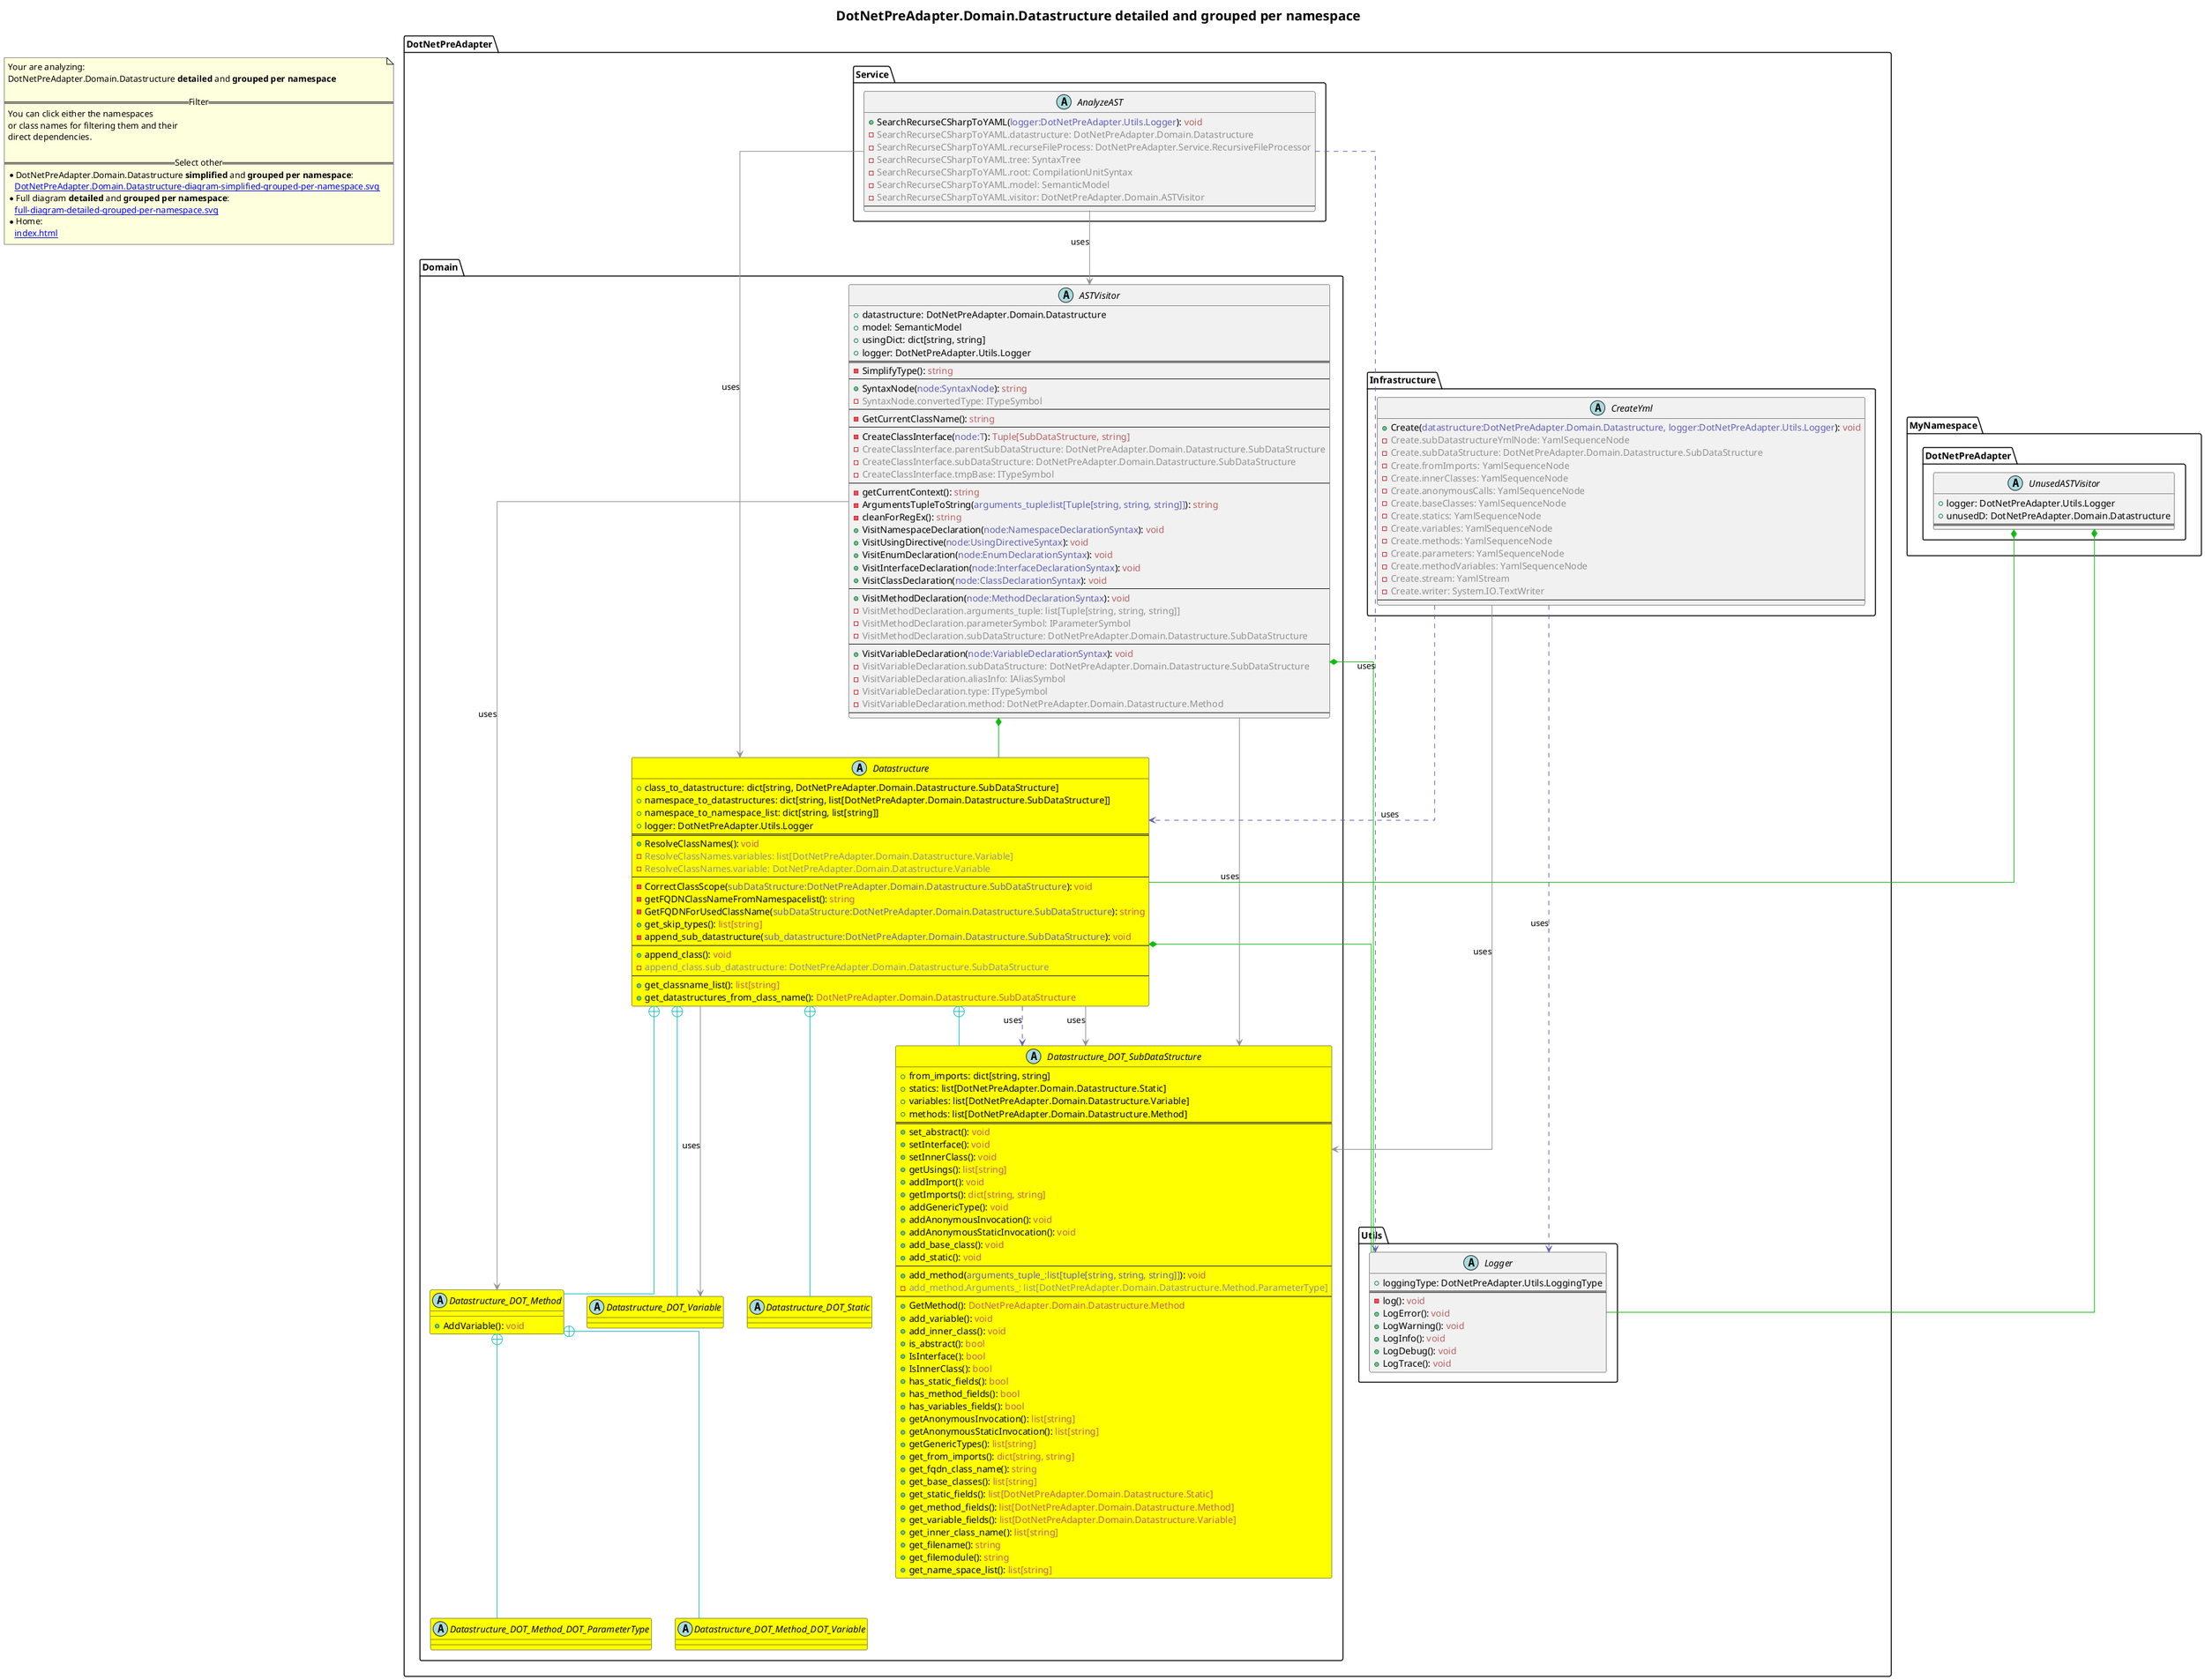 @startuml
skinparam linetype ortho
title <size:20>DotNetPreAdapter.Domain.Datastructure **detailed** and **grouped per namespace**</size>
note "Your are analyzing:\nDotNetPreAdapter.Domain.Datastructure **detailed** and **grouped per namespace**\n\n==Filter==\nYou can click either the namespaces \nor class names for filtering them and their\ndirect dependencies.\n\n==Select other==\n* DotNetPreAdapter.Domain.Datastructure **simplified** and **grouped per namespace**:\n   [[DotNetPreAdapter.Domain.Datastructure-diagram-simplified-grouped-per-namespace.svg]]\n* Full diagram **detailed** and **grouped per namespace**:\n   [[full-diagram-detailed-grouped-per-namespace.svg]]\n* Home:\n   [[index.html]]" as FloatingNote
namespace DotNetPreAdapter [[DotNetPreAdapter-diagram-detailed-grouped-per-namespace.svg]] {
namespace DotNetPreAdapter.Domain [[DotNetPreAdapter.Domain-diagram-detailed-grouped-per-namespace.svg]] {
  abstract class DotNetPreAdapter.Domain.Datastructure [[DotNetPreAdapter.Domain.Datastructure-diagram-detailed-grouped-per-namespace.svg]] #yellow {
    + class_to_datastructure: dict[string, DotNetPreAdapter.Domain.Datastructure.SubDataStructure]
    + namespace_to_datastructures: dict[string, list[DotNetPreAdapter.Domain.Datastructure.SubDataStructure]]
    + namespace_to_namespace_list: dict[string, list[string]]
    + logger: DotNetPreAdapter.Utils.Logger
==
    + ResolveClassNames(<font color="6060BB"></font>): <font color="BB6060">void</font>
    - <font color="909090">ResolveClassNames.variables: list[DotNetPreAdapter.Domain.Datastructure.Variable]</font>
    - <font color="909090">ResolveClassNames.variable: DotNetPreAdapter.Domain.Datastructure.Variable</font>
--
    - CorrectClassScope(<font color="6060BB">subDataStructure:DotNetPreAdapter.Domain.Datastructure.SubDataStructure</font>): <font color="BB6060">void</font>
    - getFQDNClassNameFromNamespacelist(<font color="6060BB"></font>): <font color="BB6060">string</font>
    - GetFQDNForUsedClassName(<font color="6060BB">subDataStructure:DotNetPreAdapter.Domain.Datastructure.SubDataStructure</font>): <font color="BB6060">string</font>
    + get_skip_types(<font color="6060BB"></font>): <font color="BB6060">list[string]</font>
    - append_sub_datastructure(<font color="6060BB">sub_datastructure:DotNetPreAdapter.Domain.Datastructure.SubDataStructure</font>): <font color="BB6060">void</font>
--
    + append_class(<font color="6060BB"></font>): <font color="BB6060">void</font>
    - <font color="909090">append_class.sub_datastructure: DotNetPreAdapter.Domain.Datastructure.SubDataStructure</font>
--
    + get_classname_list(<font color="6060BB"></font>): <font color="BB6060">list[string]</font>
    + get_datastructures_from_class_name(<font color="6060BB"></font>): <font color="BB6060">DotNetPreAdapter.Domain.Datastructure.SubDataStructure</font>
  }
  abstract class DotNetPreAdapter.Domain.Datastructure_DOT_Variable [[DotNetPreAdapter.Domain.Datastructure.Variable-diagram-detailed-grouped-per-namespace.svg]] #yellow {
  }
  abstract class DotNetPreAdapter.Domain.Datastructure_DOT_SubDataStructure [[DotNetPreAdapter.Domain.Datastructure.SubDataStructure-diagram-detailed-grouped-per-namespace.svg]] #yellow {
    + from_imports: dict[string, string]
    + statics: list[DotNetPreAdapter.Domain.Datastructure.Static]
    + variables: list[DotNetPreAdapter.Domain.Datastructure.Variable]
    + methods: list[DotNetPreAdapter.Domain.Datastructure.Method]
==
    + set_abstract(<font color="6060BB"></font>): <font color="BB6060">void</font>
    + setInterface(<font color="6060BB"></font>): <font color="BB6060">void</font>
    + setInnerClass(<font color="6060BB"></font>): <font color="BB6060">void</font>
    + getUsings(<font color="6060BB"></font>): <font color="BB6060">list[string]</font>
    + addImport(<font color="6060BB"></font>): <font color="BB6060">void</font>
    + getImports(<font color="6060BB"></font>): <font color="BB6060">dict[string, string]</font>
    + addGenericType(<font color="6060BB"></font>): <font color="BB6060">void</font>
    + addAnonymousInvocation(<font color="6060BB"></font>): <font color="BB6060">void</font>
    + addAnonymousStaticInvocation(<font color="6060BB"></font>): <font color="BB6060">void</font>
    + add_base_class(<font color="6060BB"></font>): <font color="BB6060">void</font>
    + add_static(<font color="6060BB"></font>): <font color="BB6060">void</font>
--
    + add_method(<font color="6060BB">arguments_tuple_:list[tuple[string, string, string]]</font>): <font color="BB6060">void</font>
    - <font color="909090">add_method.Arguments_: list[DotNetPreAdapter.Domain.Datastructure.Method.ParameterType]</font>
--
    + GetMethod(<font color="6060BB"></font>): <font color="BB6060">DotNetPreAdapter.Domain.Datastructure.Method</font>
    + add_variable(<font color="6060BB"></font>): <font color="BB6060">void</font>
    + add_inner_class(<font color="6060BB"></font>): <font color="BB6060">void</font>
    + is_abstract(<font color="6060BB"></font>): <font color="BB6060">bool</font>
    + IsInterface(<font color="6060BB"></font>): <font color="BB6060">bool</font>
    + IsInnerClass(<font color="6060BB"></font>): <font color="BB6060">bool</font>
    + has_static_fields(<font color="6060BB"></font>): <font color="BB6060">bool</font>
    + has_method_fields(<font color="6060BB"></font>): <font color="BB6060">bool</font>
    + has_variables_fields(<font color="6060BB"></font>): <font color="BB6060">bool</font>
    + getAnonymousInvocation(<font color="6060BB"></font>): <font color="BB6060">list[string]</font>
    + getAnonymousStaticInvocation(<font color="6060BB"></font>): <font color="BB6060">list[string]</font>
    + getGenericTypes(<font color="6060BB"></font>): <font color="BB6060">list[string]</font>
    + get_from_imports(<font color="6060BB"></font>): <font color="BB6060">dict[string, string]</font>
    + get_fqdn_class_name(<font color="6060BB"></font>): <font color="BB6060">string</font>
    + get_base_classes(<font color="6060BB"></font>): <font color="BB6060">list[string]</font>
    + get_static_fields(<font color="6060BB"></font>): <font color="BB6060">list[DotNetPreAdapter.Domain.Datastructure.Static]</font>
    + get_method_fields(<font color="6060BB"></font>): <font color="BB6060">list[DotNetPreAdapter.Domain.Datastructure.Method]</font>
    + get_variable_fields(<font color="6060BB"></font>): <font color="BB6060">list[DotNetPreAdapter.Domain.Datastructure.Variable]</font>
    + get_inner_class_name(<font color="6060BB"></font>): <font color="BB6060">list[string]</font>
    + get_filename(<font color="6060BB"></font>): <font color="BB6060">string</font>
    + get_filemodule(<font color="6060BB"></font>): <font color="BB6060">string</font>
    + get_name_space_list(<font color="6060BB"></font>): <font color="BB6060">list[string]</font>
  }
  abstract class DotNetPreAdapter.Domain.Datastructure_DOT_Method [[DotNetPreAdapter.Domain.Datastructure.Method-diagram-detailed-grouped-per-namespace.svg]] #yellow {
    + AddVariable(<font color="6060BB"></font>): <font color="BB6060">void</font>
  }
  abstract class DotNetPreAdapter.Domain.Datastructure_DOT_Static [[DotNetPreAdapter.Domain.Datastructure.Static-diagram-detailed-grouped-per-namespace.svg]] #yellow {
  }
  abstract class DotNetPreAdapter.Domain.Datastructure_DOT_Method_DOT_ParameterType [[DotNetPreAdapter.Domain.Datastructure.Method.ParameterType-diagram-detailed-grouped-per-namespace.svg]] #yellow {
  }
  abstract class DotNetPreAdapter.Domain.Datastructure_DOT_Method_DOT_Variable [[DotNetPreAdapter.Domain.Datastructure.Method.Variable-diagram-detailed-grouped-per-namespace.svg]] #yellow {
  }
  abstract class DotNetPreAdapter.Domain.ASTVisitor [[DotNetPreAdapter.Domain.ASTVisitor-diagram-detailed-grouped-per-namespace.svg]]  {
    + datastructure: DotNetPreAdapter.Domain.Datastructure
    + model: SemanticModel
    + usingDict: dict[string, string]
    + logger: DotNetPreAdapter.Utils.Logger
==
    - SimplifyType(<font color="6060BB"></font>): <font color="BB6060">string</font>
--
    + SyntaxNode(<font color="6060BB">node:SyntaxNode</font>): <font color="BB6060">string</font>
    - <font color="909090">SyntaxNode.convertedType: ITypeSymbol</font>
--
    - GetCurrentClassName(<font color="6060BB"></font>): <font color="BB6060">string</font>
--
    - CreateClassInterface(<font color="6060BB">node:T</font>): <font color="BB6060">Tuple[SubDataStructure, string]</font>
    - <font color="909090">CreateClassInterface.parentSubDataStructure: DotNetPreAdapter.Domain.Datastructure.SubDataStructure</font>
    - <font color="909090">CreateClassInterface.subDataStructure: DotNetPreAdapter.Domain.Datastructure.SubDataStructure</font>
    - <font color="909090">CreateClassInterface.tmpBase: ITypeSymbol</font>
--
    - getCurrentContext(<font color="6060BB"></font>): <font color="BB6060">string</font>
    - ArgumentsTupleToString(<font color="6060BB">arguments_tuple:list[Tuple[string, string, string]]</font>): <font color="BB6060">string</font>
    - cleanForRegEx(<font color="6060BB"></font>): <font color="BB6060">string</font>
    + VisitNamespaceDeclaration(<font color="6060BB">node:NamespaceDeclarationSyntax</font>): <font color="BB6060">void</font>
    + VisitUsingDirective(<font color="6060BB">node:UsingDirectiveSyntax</font>): <font color="BB6060">void</font>
    + VisitEnumDeclaration(<font color="6060BB">node:EnumDeclarationSyntax</font>): <font color="BB6060">void</font>
    + VisitInterfaceDeclaration(<font color="6060BB">node:InterfaceDeclarationSyntax</font>): <font color="BB6060">void</font>
    + VisitClassDeclaration(<font color="6060BB">node:ClassDeclarationSyntax</font>): <font color="BB6060">void</font>
--
    + VisitMethodDeclaration(<font color="6060BB">node:MethodDeclarationSyntax</font>): <font color="BB6060">void</font>
    - <font color="909090">VisitMethodDeclaration.arguments_tuple: list[Tuple[string, string, string]]</font>
    - <font color="909090">VisitMethodDeclaration.parameterSymbol: IParameterSymbol</font>
    - <font color="909090">VisitMethodDeclaration.subDataStructure: DotNetPreAdapter.Domain.Datastructure.SubDataStructure</font>
--
    + VisitVariableDeclaration(<font color="6060BB">node:VariableDeclarationSyntax</font>): <font color="BB6060">void</font>
    - <font color="909090">VisitVariableDeclaration.subDataStructure: DotNetPreAdapter.Domain.Datastructure.SubDataStructure</font>
    - <font color="909090">VisitVariableDeclaration.aliasInfo: IAliasSymbol</font>
    - <font color="909090">VisitVariableDeclaration.type: ITypeSymbol</font>
    - <font color="909090">VisitVariableDeclaration.method: DotNetPreAdapter.Domain.Datastructure.Method</font>
--
  }
'Compared namespace DotNetPreAdapter.Domain [[DotNetPreAdapter.Domain-diagram-detailed-grouped-per-namespace.svg]] { with last element of   }
' Closing all previous_sub_namespace_list namespace None because file analysis is finished.
' Closing namespace Domain
}
' Closing namespace DotNetPreAdapter
}
namespace DotNetPreAdapter [[DotNetPreAdapter-diagram-detailed-grouped-per-namespace.svg]] {
namespace DotNetPreAdapter.Infrastructure [[DotNetPreAdapter.Infrastructure-diagram-detailed-grouped-per-namespace.svg]] {
  abstract class DotNetPreAdapter.Infrastructure.CreateYml [[DotNetPreAdapter.Infrastructure.CreateYml-diagram-detailed-grouped-per-namespace.svg]]  {
    + Create(<font color="6060BB">datastructure:DotNetPreAdapter.Domain.Datastructure, logger:DotNetPreAdapter.Utils.Logger</font>): <font color="BB6060">void</font>
    - <font color="909090">Create.subDatastructureYmlNode: YamlSequenceNode</font>
    - <font color="909090">Create.subDataStructure: DotNetPreAdapter.Domain.Datastructure.SubDataStructure</font>
    - <font color="909090">Create.fromImports: YamlSequenceNode</font>
    - <font color="909090">Create.innerClasses: YamlSequenceNode</font>
    - <font color="909090">Create.anonymousCalls: YamlSequenceNode</font>
    - <font color="909090">Create.baseClasses: YamlSequenceNode</font>
    - <font color="909090">Create.statics: YamlSequenceNode</font>
    - <font color="909090">Create.variables: YamlSequenceNode</font>
    - <font color="909090">Create.methods: YamlSequenceNode</font>
    - <font color="909090">Create.parameters: YamlSequenceNode</font>
    - <font color="909090">Create.methodVariables: YamlSequenceNode</font>
    - <font color="909090">Create.stream: YamlStream</font>
    - <font color="909090">Create.writer: System.IO.TextWriter</font>
--
  }
'Compared namespace DotNetPreAdapter.Infrastructure [[DotNetPreAdapter.Infrastructure-diagram-detailed-grouped-per-namespace.svg]] { with last element of   }
' Closing all previous_sub_namespace_list namespace None because file analysis is finished.
' Closing namespace Infrastructure
}
' Closing namespace DotNetPreAdapter
}
namespace DotNetPreAdapter [[DotNetPreAdapter-diagram-detailed-grouped-per-namespace.svg]] {
namespace DotNetPreAdapter.Service [[DotNetPreAdapter.Service-diagram-detailed-grouped-per-namespace.svg]] {
  abstract class DotNetPreAdapter.Service.AnalyzeAST [[DotNetPreAdapter.Service.AnalyzeAST-diagram-detailed-grouped-per-namespace.svg]]  {
    + SearchRecurseCSharpToYAML(<font color="6060BB">logger:DotNetPreAdapter.Utils.Logger</font>): <font color="BB6060">void</font>
    - <font color="909090">SearchRecurseCSharpToYAML.datastructure: DotNetPreAdapter.Domain.Datastructure</font>
    - <font color="909090">SearchRecurseCSharpToYAML.recurseFileProcess: DotNetPreAdapter.Service.RecursiveFileProcessor</font>
    - <font color="909090">SearchRecurseCSharpToYAML.tree: SyntaxTree</font>
    - <font color="909090">SearchRecurseCSharpToYAML.root: CompilationUnitSyntax</font>
    - <font color="909090">SearchRecurseCSharpToYAML.model: SemanticModel</font>
    - <font color="909090">SearchRecurseCSharpToYAML.visitor: DotNetPreAdapter.Domain.ASTVisitor</font>
--
  }
'Compared namespace DotNetPreAdapter.Service [[DotNetPreAdapter.Service-diagram-detailed-grouped-per-namespace.svg]] { with last element of   }
' Closing all previous_sub_namespace_list namespace None because file analysis is finished.
' Closing namespace Service
}
' Closing namespace DotNetPreAdapter
}
namespace DotNetPreAdapter [[DotNetPreAdapter-diagram-detailed-grouped-per-namespace.svg]] {
namespace DotNetPreAdapter.Utils [[DotNetPreAdapter.Utils-diagram-detailed-grouped-per-namespace.svg]] {
  abstract class DotNetPreAdapter.Utils.Logger [[DotNetPreAdapter.Utils.Logger-diagram-detailed-grouped-per-namespace.svg]]  {
    + loggingType: DotNetPreAdapter.Utils.LoggingType
==
    - log(<font color="6060BB"></font>): <font color="BB6060">void</font>
    + LogError(<font color="6060BB"></font>): <font color="BB6060">void</font>
    + LogWarning(<font color="6060BB"></font>): <font color="BB6060">void</font>
    + LogInfo(<font color="6060BB"></font>): <font color="BB6060">void</font>
    + LogDebug(<font color="6060BB"></font>): <font color="BB6060">void</font>
    + LogTrace(<font color="6060BB"></font>): <font color="BB6060">void</font>
  }
'Compared namespace DotNetPreAdapter.Utils [[DotNetPreAdapter.Utils-diagram-detailed-grouped-per-namespace.svg]] { with last element of   }
' Closing all previous_sub_namespace_list namespace None because file analysis is finished.
' Closing namespace Utils
}
' Closing namespace DotNetPreAdapter
}
namespace MyNamespace [[MyNamespace-diagram-detailed-grouped-per-namespace.svg]] {
namespace MyNamespace.DotNetPreAdapter [[MyNamespace.DotNetPreAdapter-diagram-detailed-grouped-per-namespace.svg]] {
  abstract class MyNamespace.DotNetPreAdapter.UnusedASTVisitor [[MyNamespace.DotNetPreAdapter.UnusedASTVisitor-diagram-detailed-grouped-per-namespace.svg]]  {
    + logger: DotNetPreAdapter.Utils.Logger
    + unusedD: DotNetPreAdapter.Domain.Datastructure
==
  }
'Compared namespace MyNamespace.DotNetPreAdapter [[MyNamespace.DotNetPreAdapter-diagram-detailed-grouped-per-namespace.svg]] { with last element of   }
' Closing all previous_sub_namespace_list namespace None because file analysis is finished.
' Closing namespace DotNetPreAdapter
}
' Closing namespace MyNamespace
}
 ' *************************************** 
 ' *************************************** 
 ' *************************************** 
' Class relations extracted from namespace:
' DotNetPreAdapter.Domain
DotNetPreAdapter.Domain.Datastructure +-[#10BBBB]- DotNetPreAdapter.Domain.Datastructure_DOT_Method 
DotNetPreAdapter.Domain.Datastructure +-[#10BBBB]- DotNetPreAdapter.Domain.Datastructure_DOT_Static 
DotNetPreAdapter.Domain.Datastructure +-[#10BBBB]- DotNetPreAdapter.Domain.Datastructure_DOT_Variable 
DotNetPreAdapter.Domain.Datastructure +-[#10BBBB]- DotNetPreAdapter.Domain.Datastructure_DOT_SubDataStructure 
DotNetPreAdapter.Domain.Datastructure *-[#10BB10]- DotNetPreAdapter.Utils.Logger 
DotNetPreAdapter.Domain.Datastructure -[#909090]-> DotNetPreAdapter.Domain.Datastructure_DOT_Variable  : uses 
DotNetPreAdapter.Domain.Datastructure .[#6060BB].> DotNetPreAdapter.Domain.Datastructure_DOT_SubDataStructure  : uses 
DotNetPreAdapter.Domain.Datastructure -[#909090]-> DotNetPreAdapter.Domain.Datastructure_DOT_SubDataStructure  : uses 
DotNetPreAdapter.Domain.Datastructure.SubDataStructure .[#6060BB].> DotNetPreAdapter.Domain.Datastructure_DOT_Method  : uses 
DotNetPreAdapter.Domain.Datastructure_DOT_Method +-[#10BBBB]- DotNetPreAdapter.Domain.Datastructure_DOT_Method_DOT_ParameterType 
DotNetPreAdapter.Domain.Datastructure_DOT_Method +-[#10BBBB]- DotNetPreAdapter.Domain.Datastructure_DOT_Method_DOT_Variable 
DotNetPreAdapter.Domain.ASTVisitor *-[#10BB10]- DotNetPreAdapter.Domain.Datastructure 
DotNetPreAdapter.Domain.ASTVisitor *-[#10BB10]- DotNetPreAdapter.Utils.Logger 
DotNetPreAdapter.Domain.ASTVisitor -[#909090]-> DotNetPreAdapter.Domain.Datastructure_DOT_SubDataStructure  : uses 
DotNetPreAdapter.Domain.ASTVisitor -[#909090]-> DotNetPreAdapter.Domain.Datastructure_DOT_Method  : uses 
' Class relations extracted from namespace:
' DotNetPreAdapter.Infrastructure
DotNetPreAdapter.Infrastructure.CreateYml .[#6060BB].> DotNetPreAdapter.Domain.Datastructure  : uses 
DotNetPreAdapter.Infrastructure.CreateYml .[#6060BB].> DotNetPreAdapter.Utils.Logger  : uses 
DotNetPreAdapter.Infrastructure.CreateYml -[#909090]-> DotNetPreAdapter.Domain.Datastructure_DOT_SubDataStructure  : uses 
' Class relations extracted from namespace:
' DotNetPreAdapter.Service
DotNetPreAdapter.Service.AnalyzeAST .[#6060BB].> DotNetPreAdapter.Utils.Logger  : uses 
DotNetPreAdapter.Service.AnalyzeAST -[#909090]-> DotNetPreAdapter.Domain.Datastructure  : uses 
DotNetPreAdapter.Service.AnalyzeAST -[#909090]-> DotNetPreAdapter.Domain.ASTVisitor  : uses 
' Class relations extracted from namespace:
' DotNetPreAdapter.Utils
' Class relations extracted from namespace:
' MyNamespace.DotNetPreAdapter
MyNamespace.DotNetPreAdapter.UnusedASTVisitor *-[#10BB10]- DotNetPreAdapter.Utils.Logger 
MyNamespace.DotNetPreAdapter.UnusedASTVisitor *-[#10BB10]- DotNetPreAdapter.Domain.Datastructure 
@enduml